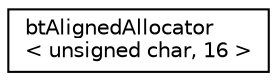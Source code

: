 digraph "Graphical Class Hierarchy"
{
  edge [fontname="Helvetica",fontsize="10",labelfontname="Helvetica",labelfontsize="10"];
  node [fontname="Helvetica",fontsize="10",shape=record];
  rankdir="LR";
  Node1 [label="btAlignedAllocator\l\< unsigned char, 16 \>",height=0.2,width=0.4,color="black", fillcolor="white", style="filled",URL="$classbt_aligned_allocator.html"];
}
